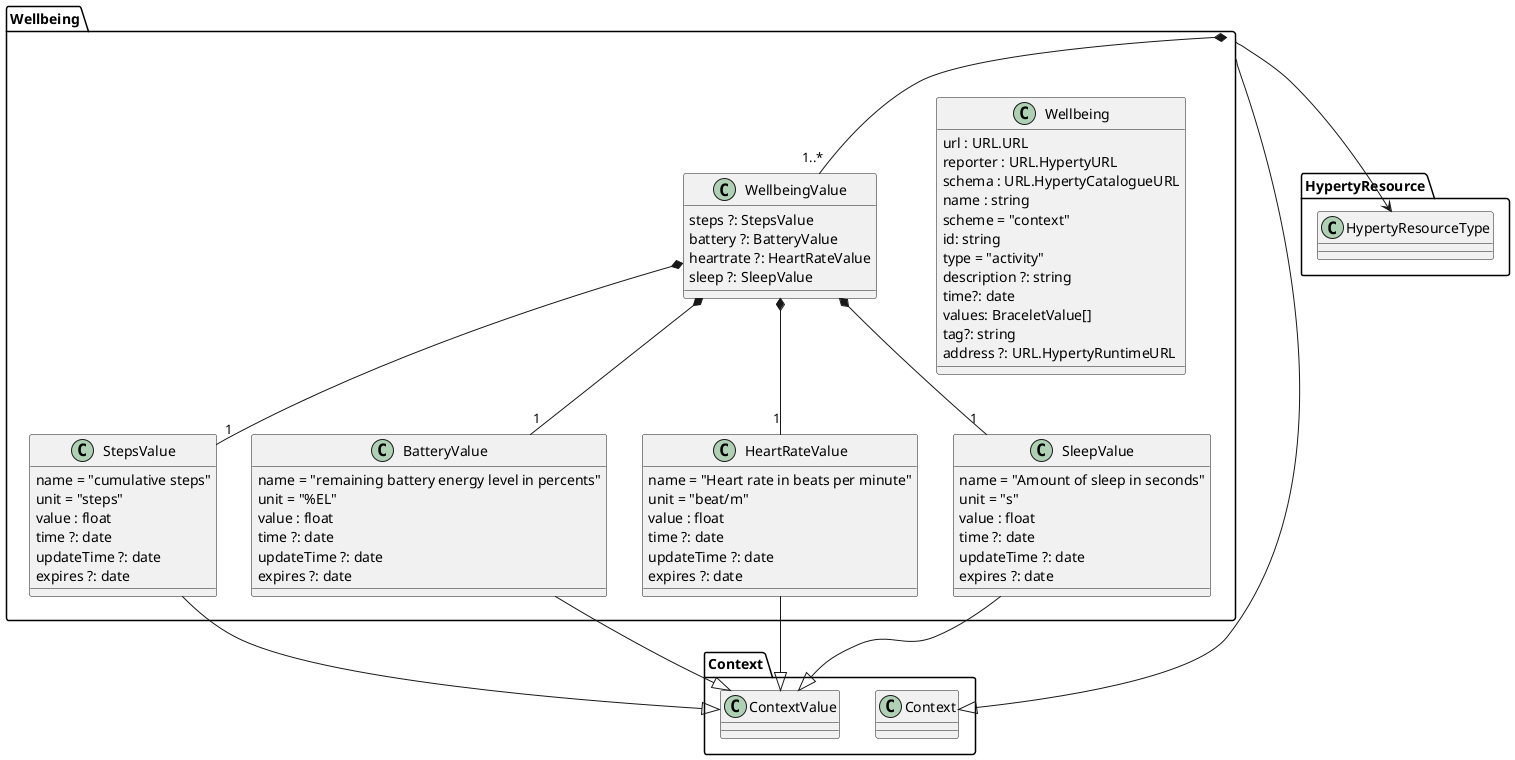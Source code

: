 @startuml "wellbeing.png"

Package Wellbeing {

class Wellbeing {
  url : URL.URL
  reporter : URL.HypertyURL
  schema : URL.HypertyCatalogueURL
  name : string
  scheme = "context"
  id: string
  type = "activity"
  description ?: string
  time?: date
  values: BraceletValue[]
  tag?: string
  address ?: URL.HypertyRuntimeURL
}

class WellbeingValue {
 steps ?: StepsValue
 battery ?: BatteryValue
 heartrate ?: HeartRateValue
 sleep ?: SleepValue
 }

class StepsValue {
  name = "cumulative steps"
  unit = "steps"
  value : float
  time ?: date
  updateTime ?: date
  expires ?: date
}

class BatteryValue {
  name = "remaining battery energy level in percents"
  unit = "%EL"
  value : float
  time ?: date
  updateTime ?: date
  expires ?: date
}

class HeartRateValue {
  name = "Heart rate in beats per minute"
  unit = "beat/m"
  value : float
  time ?: date
  updateTime ?: date
  expires ?: date
}

class SleepValue {
  name = "Amount of sleep in seconds"
  unit = "s"
  value : float
  time ?: date
  updateTime ?: date
  expires ?: date
}

}

Wellbeing *-- "1..*" WellbeingValue
WellbeingValue *-- "1" SleepValue
WellbeingValue *-- "1" HeartRateValue
WellbeingValue *-- "1" BatteryValue
WellbeingValue *-- "1" StepsValue


Wellbeing --|> Context.Context
SleepValue --|> Context.ContextValue
HeartRateValue --|> Context.ContextValue
BatteryValue --|> Context.ContextValue
StepsValue --|> Context.ContextValue


Wellbeing --> HypertyResource.HypertyResourceType


@enduml
